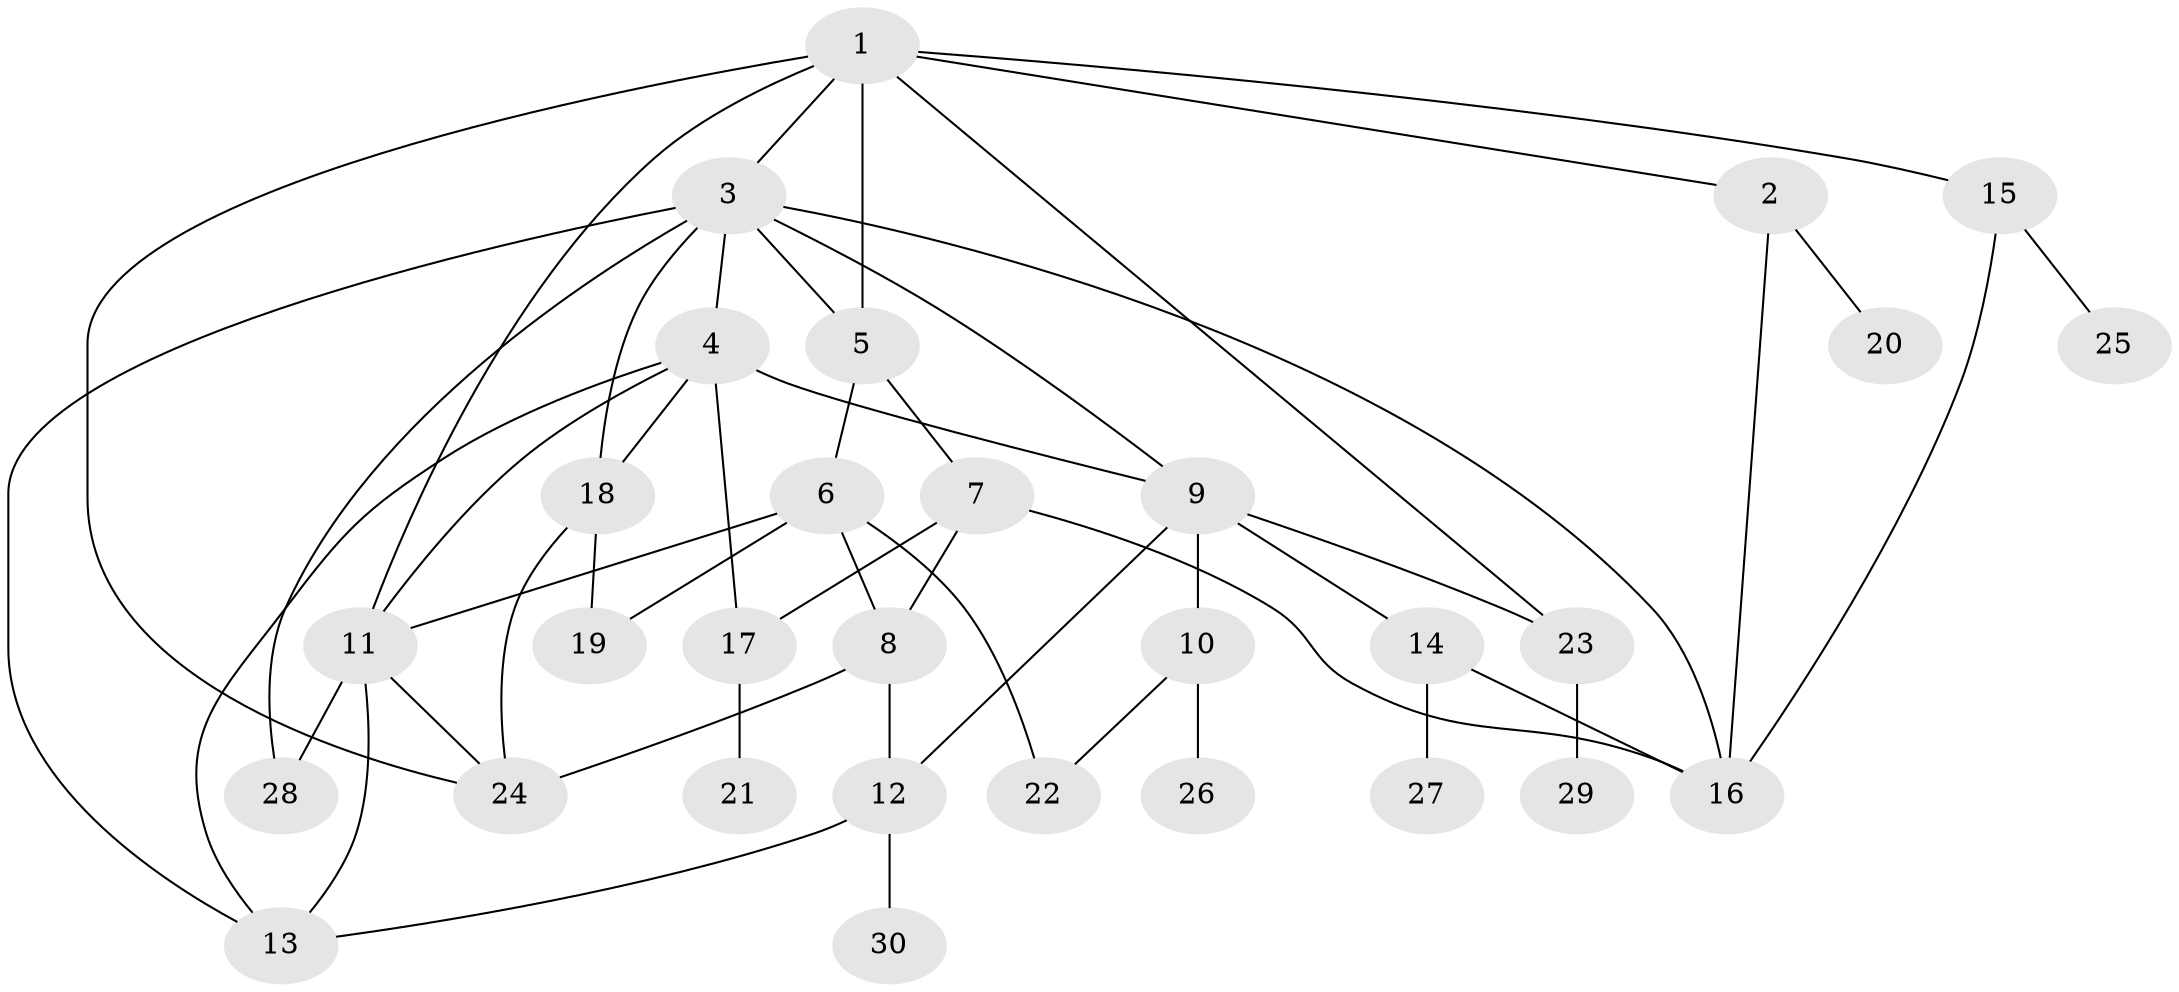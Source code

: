 // original degree distribution, {7: 0.05084745762711865, 3: 0.2711864406779661, 9: 0.01694915254237288, 6: 0.01694915254237288, 1: 0.23728813559322035, 5: 0.06779661016949153, 4: 0.1016949152542373, 2: 0.23728813559322035}
// Generated by graph-tools (version 1.1) at 2025/34/03/09/25 02:34:23]
// undirected, 30 vertices, 51 edges
graph export_dot {
graph [start="1"]
  node [color=gray90,style=filled];
  1;
  2;
  3;
  4;
  5;
  6;
  7;
  8;
  9;
  10;
  11;
  12;
  13;
  14;
  15;
  16;
  17;
  18;
  19;
  20;
  21;
  22;
  23;
  24;
  25;
  26;
  27;
  28;
  29;
  30;
  1 -- 2 [weight=1.0];
  1 -- 3 [weight=1.0];
  1 -- 5 [weight=2.0];
  1 -- 11 [weight=1.0];
  1 -- 15 [weight=1.0];
  1 -- 23 [weight=1.0];
  1 -- 24 [weight=1.0];
  2 -- 16 [weight=1.0];
  2 -- 20 [weight=1.0];
  3 -- 4 [weight=1.0];
  3 -- 5 [weight=1.0];
  3 -- 9 [weight=1.0];
  3 -- 13 [weight=1.0];
  3 -- 16 [weight=1.0];
  3 -- 18 [weight=1.0];
  3 -- 28 [weight=1.0];
  4 -- 9 [weight=1.0];
  4 -- 11 [weight=1.0];
  4 -- 13 [weight=1.0];
  4 -- 17 [weight=2.0];
  4 -- 18 [weight=1.0];
  5 -- 6 [weight=1.0];
  5 -- 7 [weight=1.0];
  6 -- 8 [weight=1.0];
  6 -- 11 [weight=1.0];
  6 -- 19 [weight=1.0];
  6 -- 22 [weight=1.0];
  7 -- 8 [weight=1.0];
  7 -- 16 [weight=1.0];
  7 -- 17 [weight=1.0];
  8 -- 12 [weight=1.0];
  8 -- 24 [weight=1.0];
  9 -- 10 [weight=2.0];
  9 -- 12 [weight=1.0];
  9 -- 14 [weight=1.0];
  9 -- 23 [weight=1.0];
  10 -- 22 [weight=1.0];
  10 -- 26 [weight=1.0];
  11 -- 13 [weight=1.0];
  11 -- 24 [weight=2.0];
  11 -- 28 [weight=2.0];
  12 -- 13 [weight=1.0];
  12 -- 30 [weight=1.0];
  14 -- 16 [weight=1.0];
  14 -- 27 [weight=3.0];
  15 -- 16 [weight=1.0];
  15 -- 25 [weight=1.0];
  17 -- 21 [weight=1.0];
  18 -- 19 [weight=3.0];
  18 -- 24 [weight=1.0];
  23 -- 29 [weight=1.0];
}

